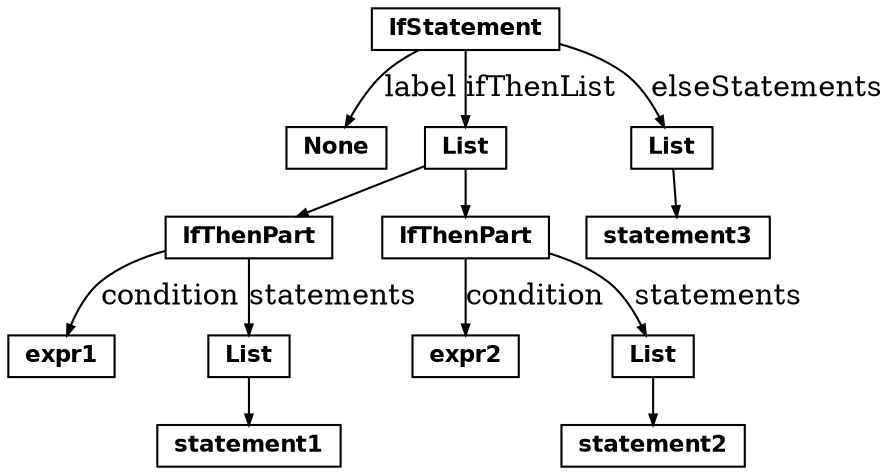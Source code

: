 digraph {
	ordering=out;
	ranksep=.3;
	node [shape=box, fixedsize=false, fontsize=11, fontname="Helvetica-bold", width=.25, height=.25];
	edge [arrowsize=.5, color="black"]

	IfStatement;
	None;
	ifList [label="List"];
	elseList [label="List"];
	IfThenpart1 [label="IfThenPart"];
	IfThenpart2 [label="IfThenPart"];
	List1 [label="List"];
	List2 [label="List"];
	expr1;
	expr2;
	statement1;
	statement2;
	statement3;

	IfStatement-> None [label="label"]
	IfStatement-> ifList [label="ifThenList"]
	IfStatement-> elseList [label="elseStatements"]
	ifList -> IfThenpart1
	ifList -> IfThenpart2

	IfThenpart1 -> expr1 [label="condition"]
	IfThenpart1 -> List1 [label="statements"]
	List1 -> statement1

	IfThenpart2 -> expr2 [label="condition"]
	IfThenpart2 -> List2 [label="statements"]
	List2 -> statement2

	elseList -> statement3
}